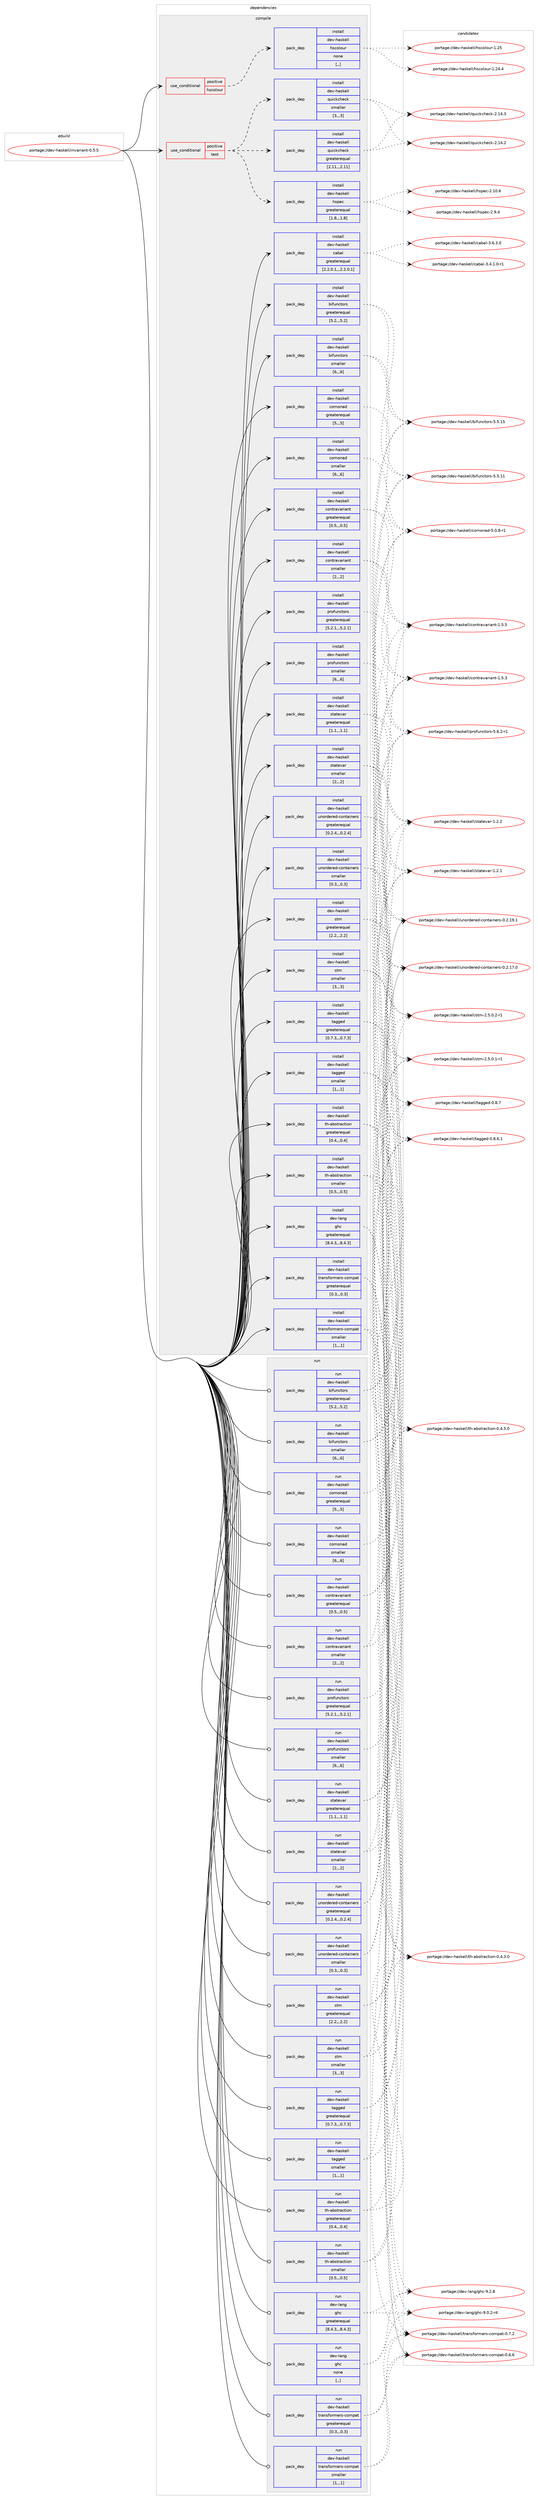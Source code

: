 digraph prolog {

# *************
# Graph options
# *************

newrank=true;
concentrate=true;
compound=true;
graph [rankdir=LR,fontname=Helvetica,fontsize=10,ranksep=1.5];#, ranksep=2.5, nodesep=0.2];
edge  [arrowhead=vee];
node  [fontname=Helvetica,fontsize=10];

# **********
# The ebuild
# **********

subgraph cluster_leftcol {
color=gray;
rank=same;
label=<<i>ebuild</i>>;
id [label="portage://dev-haskell/invariant-0.5.5", color=red, width=4, href="../dev-haskell/invariant-0.5.5.svg"];
}

# ****************
# The dependencies
# ****************

subgraph cluster_midcol {
color=gray;
label=<<i>dependencies</i>>;
subgraph cluster_compile {
fillcolor="#eeeeee";
style=filled;
label=<<i>compile</i>>;
subgraph cond20498 {
dependency82506 [label=<<TABLE BORDER="0" CELLBORDER="1" CELLSPACING="0" CELLPADDING="4"><TR><TD ROWSPAN="3" CELLPADDING="10">use_conditional</TD></TR><TR><TD>positive</TD></TR><TR><TD>hscolour</TD></TR></TABLE>>, shape=none, color=red];
subgraph pack61023 {
dependency82507 [label=<<TABLE BORDER="0" CELLBORDER="1" CELLSPACING="0" CELLPADDING="4" WIDTH="220"><TR><TD ROWSPAN="6" CELLPADDING="30">pack_dep</TD></TR><TR><TD WIDTH="110">install</TD></TR><TR><TD>dev-haskell</TD></TR><TR><TD>hscolour</TD></TR><TR><TD>none</TD></TR><TR><TD>[,,]</TD></TR></TABLE>>, shape=none, color=blue];
}
dependency82506:e -> dependency82507:w [weight=20,style="dashed",arrowhead="vee"];
}
id:e -> dependency82506:w [weight=20,style="solid",arrowhead="vee"];
subgraph cond20499 {
dependency82508 [label=<<TABLE BORDER="0" CELLBORDER="1" CELLSPACING="0" CELLPADDING="4"><TR><TD ROWSPAN="3" CELLPADDING="10">use_conditional</TD></TR><TR><TD>positive</TD></TR><TR><TD>test</TD></TR></TABLE>>, shape=none, color=red];
subgraph pack61024 {
dependency82509 [label=<<TABLE BORDER="0" CELLBORDER="1" CELLSPACING="0" CELLPADDING="4" WIDTH="220"><TR><TD ROWSPAN="6" CELLPADDING="30">pack_dep</TD></TR><TR><TD WIDTH="110">install</TD></TR><TR><TD>dev-haskell</TD></TR><TR><TD>hspec</TD></TR><TR><TD>greaterequal</TD></TR><TR><TD>[1.8,,,1.8]</TD></TR></TABLE>>, shape=none, color=blue];
}
dependency82508:e -> dependency82509:w [weight=20,style="dashed",arrowhead="vee"];
subgraph pack61025 {
dependency82510 [label=<<TABLE BORDER="0" CELLBORDER="1" CELLSPACING="0" CELLPADDING="4" WIDTH="220"><TR><TD ROWSPAN="6" CELLPADDING="30">pack_dep</TD></TR><TR><TD WIDTH="110">install</TD></TR><TR><TD>dev-haskell</TD></TR><TR><TD>quickcheck</TD></TR><TR><TD>greaterequal</TD></TR><TR><TD>[2.11,,,2.11]</TD></TR></TABLE>>, shape=none, color=blue];
}
dependency82508:e -> dependency82510:w [weight=20,style="dashed",arrowhead="vee"];
subgraph pack61026 {
dependency82511 [label=<<TABLE BORDER="0" CELLBORDER="1" CELLSPACING="0" CELLPADDING="4" WIDTH="220"><TR><TD ROWSPAN="6" CELLPADDING="30">pack_dep</TD></TR><TR><TD WIDTH="110">install</TD></TR><TR><TD>dev-haskell</TD></TR><TR><TD>quickcheck</TD></TR><TR><TD>smaller</TD></TR><TR><TD>[3,,,3]</TD></TR></TABLE>>, shape=none, color=blue];
}
dependency82508:e -> dependency82511:w [weight=20,style="dashed",arrowhead="vee"];
}
id:e -> dependency82508:w [weight=20,style="solid",arrowhead="vee"];
subgraph pack61027 {
dependency82512 [label=<<TABLE BORDER="0" CELLBORDER="1" CELLSPACING="0" CELLPADDING="4" WIDTH="220"><TR><TD ROWSPAN="6" CELLPADDING="30">pack_dep</TD></TR><TR><TD WIDTH="110">install</TD></TR><TR><TD>dev-haskell</TD></TR><TR><TD>bifunctors</TD></TR><TR><TD>greaterequal</TD></TR><TR><TD>[5.2,,,5.2]</TD></TR></TABLE>>, shape=none, color=blue];
}
id:e -> dependency82512:w [weight=20,style="solid",arrowhead="vee"];
subgraph pack61028 {
dependency82513 [label=<<TABLE BORDER="0" CELLBORDER="1" CELLSPACING="0" CELLPADDING="4" WIDTH="220"><TR><TD ROWSPAN="6" CELLPADDING="30">pack_dep</TD></TR><TR><TD WIDTH="110">install</TD></TR><TR><TD>dev-haskell</TD></TR><TR><TD>bifunctors</TD></TR><TR><TD>smaller</TD></TR><TR><TD>[6,,,6]</TD></TR></TABLE>>, shape=none, color=blue];
}
id:e -> dependency82513:w [weight=20,style="solid",arrowhead="vee"];
subgraph pack61029 {
dependency82514 [label=<<TABLE BORDER="0" CELLBORDER="1" CELLSPACING="0" CELLPADDING="4" WIDTH="220"><TR><TD ROWSPAN="6" CELLPADDING="30">pack_dep</TD></TR><TR><TD WIDTH="110">install</TD></TR><TR><TD>dev-haskell</TD></TR><TR><TD>cabal</TD></TR><TR><TD>greaterequal</TD></TR><TR><TD>[2.2.0.1,,,2.2.0.1]</TD></TR></TABLE>>, shape=none, color=blue];
}
id:e -> dependency82514:w [weight=20,style="solid",arrowhead="vee"];
subgraph pack61030 {
dependency82515 [label=<<TABLE BORDER="0" CELLBORDER="1" CELLSPACING="0" CELLPADDING="4" WIDTH="220"><TR><TD ROWSPAN="6" CELLPADDING="30">pack_dep</TD></TR><TR><TD WIDTH="110">install</TD></TR><TR><TD>dev-haskell</TD></TR><TR><TD>comonad</TD></TR><TR><TD>greaterequal</TD></TR><TR><TD>[5,,,5]</TD></TR></TABLE>>, shape=none, color=blue];
}
id:e -> dependency82515:w [weight=20,style="solid",arrowhead="vee"];
subgraph pack61031 {
dependency82516 [label=<<TABLE BORDER="0" CELLBORDER="1" CELLSPACING="0" CELLPADDING="4" WIDTH="220"><TR><TD ROWSPAN="6" CELLPADDING="30">pack_dep</TD></TR><TR><TD WIDTH="110">install</TD></TR><TR><TD>dev-haskell</TD></TR><TR><TD>comonad</TD></TR><TR><TD>smaller</TD></TR><TR><TD>[6,,,6]</TD></TR></TABLE>>, shape=none, color=blue];
}
id:e -> dependency82516:w [weight=20,style="solid",arrowhead="vee"];
subgraph pack61032 {
dependency82517 [label=<<TABLE BORDER="0" CELLBORDER="1" CELLSPACING="0" CELLPADDING="4" WIDTH="220"><TR><TD ROWSPAN="6" CELLPADDING="30">pack_dep</TD></TR><TR><TD WIDTH="110">install</TD></TR><TR><TD>dev-haskell</TD></TR><TR><TD>contravariant</TD></TR><TR><TD>greaterequal</TD></TR><TR><TD>[0.5,,,0.5]</TD></TR></TABLE>>, shape=none, color=blue];
}
id:e -> dependency82517:w [weight=20,style="solid",arrowhead="vee"];
subgraph pack61033 {
dependency82518 [label=<<TABLE BORDER="0" CELLBORDER="1" CELLSPACING="0" CELLPADDING="4" WIDTH="220"><TR><TD ROWSPAN="6" CELLPADDING="30">pack_dep</TD></TR><TR><TD WIDTH="110">install</TD></TR><TR><TD>dev-haskell</TD></TR><TR><TD>contravariant</TD></TR><TR><TD>smaller</TD></TR><TR><TD>[2,,,2]</TD></TR></TABLE>>, shape=none, color=blue];
}
id:e -> dependency82518:w [weight=20,style="solid",arrowhead="vee"];
subgraph pack61034 {
dependency82519 [label=<<TABLE BORDER="0" CELLBORDER="1" CELLSPACING="0" CELLPADDING="4" WIDTH="220"><TR><TD ROWSPAN="6" CELLPADDING="30">pack_dep</TD></TR><TR><TD WIDTH="110">install</TD></TR><TR><TD>dev-haskell</TD></TR><TR><TD>profunctors</TD></TR><TR><TD>greaterequal</TD></TR><TR><TD>[5.2.1,,,5.2.1]</TD></TR></TABLE>>, shape=none, color=blue];
}
id:e -> dependency82519:w [weight=20,style="solid",arrowhead="vee"];
subgraph pack61035 {
dependency82520 [label=<<TABLE BORDER="0" CELLBORDER="1" CELLSPACING="0" CELLPADDING="4" WIDTH="220"><TR><TD ROWSPAN="6" CELLPADDING="30">pack_dep</TD></TR><TR><TD WIDTH="110">install</TD></TR><TR><TD>dev-haskell</TD></TR><TR><TD>profunctors</TD></TR><TR><TD>smaller</TD></TR><TR><TD>[6,,,6]</TD></TR></TABLE>>, shape=none, color=blue];
}
id:e -> dependency82520:w [weight=20,style="solid",arrowhead="vee"];
subgraph pack61036 {
dependency82521 [label=<<TABLE BORDER="0" CELLBORDER="1" CELLSPACING="0" CELLPADDING="4" WIDTH="220"><TR><TD ROWSPAN="6" CELLPADDING="30">pack_dep</TD></TR><TR><TD WIDTH="110">install</TD></TR><TR><TD>dev-haskell</TD></TR><TR><TD>statevar</TD></TR><TR><TD>greaterequal</TD></TR><TR><TD>[1.1,,,1.1]</TD></TR></TABLE>>, shape=none, color=blue];
}
id:e -> dependency82521:w [weight=20,style="solid",arrowhead="vee"];
subgraph pack61037 {
dependency82522 [label=<<TABLE BORDER="0" CELLBORDER="1" CELLSPACING="0" CELLPADDING="4" WIDTH="220"><TR><TD ROWSPAN="6" CELLPADDING="30">pack_dep</TD></TR><TR><TD WIDTH="110">install</TD></TR><TR><TD>dev-haskell</TD></TR><TR><TD>statevar</TD></TR><TR><TD>smaller</TD></TR><TR><TD>[2,,,2]</TD></TR></TABLE>>, shape=none, color=blue];
}
id:e -> dependency82522:w [weight=20,style="solid",arrowhead="vee"];
subgraph pack61038 {
dependency82523 [label=<<TABLE BORDER="0" CELLBORDER="1" CELLSPACING="0" CELLPADDING="4" WIDTH="220"><TR><TD ROWSPAN="6" CELLPADDING="30">pack_dep</TD></TR><TR><TD WIDTH="110">install</TD></TR><TR><TD>dev-haskell</TD></TR><TR><TD>stm</TD></TR><TR><TD>greaterequal</TD></TR><TR><TD>[2.2,,,2.2]</TD></TR></TABLE>>, shape=none, color=blue];
}
id:e -> dependency82523:w [weight=20,style="solid",arrowhead="vee"];
subgraph pack61039 {
dependency82524 [label=<<TABLE BORDER="0" CELLBORDER="1" CELLSPACING="0" CELLPADDING="4" WIDTH="220"><TR><TD ROWSPAN="6" CELLPADDING="30">pack_dep</TD></TR><TR><TD WIDTH="110">install</TD></TR><TR><TD>dev-haskell</TD></TR><TR><TD>stm</TD></TR><TR><TD>smaller</TD></TR><TR><TD>[3,,,3]</TD></TR></TABLE>>, shape=none, color=blue];
}
id:e -> dependency82524:w [weight=20,style="solid",arrowhead="vee"];
subgraph pack61040 {
dependency82525 [label=<<TABLE BORDER="0" CELLBORDER="1" CELLSPACING="0" CELLPADDING="4" WIDTH="220"><TR><TD ROWSPAN="6" CELLPADDING="30">pack_dep</TD></TR><TR><TD WIDTH="110">install</TD></TR><TR><TD>dev-haskell</TD></TR><TR><TD>tagged</TD></TR><TR><TD>greaterequal</TD></TR><TR><TD>[0.7.3,,,0.7.3]</TD></TR></TABLE>>, shape=none, color=blue];
}
id:e -> dependency82525:w [weight=20,style="solid",arrowhead="vee"];
subgraph pack61041 {
dependency82526 [label=<<TABLE BORDER="0" CELLBORDER="1" CELLSPACING="0" CELLPADDING="4" WIDTH="220"><TR><TD ROWSPAN="6" CELLPADDING="30">pack_dep</TD></TR><TR><TD WIDTH="110">install</TD></TR><TR><TD>dev-haskell</TD></TR><TR><TD>tagged</TD></TR><TR><TD>smaller</TD></TR><TR><TD>[1,,,1]</TD></TR></TABLE>>, shape=none, color=blue];
}
id:e -> dependency82526:w [weight=20,style="solid",arrowhead="vee"];
subgraph pack61042 {
dependency82527 [label=<<TABLE BORDER="0" CELLBORDER="1" CELLSPACING="0" CELLPADDING="4" WIDTH="220"><TR><TD ROWSPAN="6" CELLPADDING="30">pack_dep</TD></TR><TR><TD WIDTH="110">install</TD></TR><TR><TD>dev-haskell</TD></TR><TR><TD>th-abstraction</TD></TR><TR><TD>greaterequal</TD></TR><TR><TD>[0.4,,,0.4]</TD></TR></TABLE>>, shape=none, color=blue];
}
id:e -> dependency82527:w [weight=20,style="solid",arrowhead="vee"];
subgraph pack61043 {
dependency82528 [label=<<TABLE BORDER="0" CELLBORDER="1" CELLSPACING="0" CELLPADDING="4" WIDTH="220"><TR><TD ROWSPAN="6" CELLPADDING="30">pack_dep</TD></TR><TR><TD WIDTH="110">install</TD></TR><TR><TD>dev-haskell</TD></TR><TR><TD>th-abstraction</TD></TR><TR><TD>smaller</TD></TR><TR><TD>[0.5,,,0.5]</TD></TR></TABLE>>, shape=none, color=blue];
}
id:e -> dependency82528:w [weight=20,style="solid",arrowhead="vee"];
subgraph pack61044 {
dependency82529 [label=<<TABLE BORDER="0" CELLBORDER="1" CELLSPACING="0" CELLPADDING="4" WIDTH="220"><TR><TD ROWSPAN="6" CELLPADDING="30">pack_dep</TD></TR><TR><TD WIDTH="110">install</TD></TR><TR><TD>dev-haskell</TD></TR><TR><TD>transformers-compat</TD></TR><TR><TD>greaterequal</TD></TR><TR><TD>[0.3,,,0.3]</TD></TR></TABLE>>, shape=none, color=blue];
}
id:e -> dependency82529:w [weight=20,style="solid",arrowhead="vee"];
subgraph pack61045 {
dependency82530 [label=<<TABLE BORDER="0" CELLBORDER="1" CELLSPACING="0" CELLPADDING="4" WIDTH="220"><TR><TD ROWSPAN="6" CELLPADDING="30">pack_dep</TD></TR><TR><TD WIDTH="110">install</TD></TR><TR><TD>dev-haskell</TD></TR><TR><TD>transformers-compat</TD></TR><TR><TD>smaller</TD></TR><TR><TD>[1,,,1]</TD></TR></TABLE>>, shape=none, color=blue];
}
id:e -> dependency82530:w [weight=20,style="solid",arrowhead="vee"];
subgraph pack61046 {
dependency82531 [label=<<TABLE BORDER="0" CELLBORDER="1" CELLSPACING="0" CELLPADDING="4" WIDTH="220"><TR><TD ROWSPAN="6" CELLPADDING="30">pack_dep</TD></TR><TR><TD WIDTH="110">install</TD></TR><TR><TD>dev-haskell</TD></TR><TR><TD>unordered-containers</TD></TR><TR><TD>greaterequal</TD></TR><TR><TD>[0.2.4,,,0.2.4]</TD></TR></TABLE>>, shape=none, color=blue];
}
id:e -> dependency82531:w [weight=20,style="solid",arrowhead="vee"];
subgraph pack61047 {
dependency82532 [label=<<TABLE BORDER="0" CELLBORDER="1" CELLSPACING="0" CELLPADDING="4" WIDTH="220"><TR><TD ROWSPAN="6" CELLPADDING="30">pack_dep</TD></TR><TR><TD WIDTH="110">install</TD></TR><TR><TD>dev-haskell</TD></TR><TR><TD>unordered-containers</TD></TR><TR><TD>smaller</TD></TR><TR><TD>[0.3,,,0.3]</TD></TR></TABLE>>, shape=none, color=blue];
}
id:e -> dependency82532:w [weight=20,style="solid",arrowhead="vee"];
subgraph pack61048 {
dependency82533 [label=<<TABLE BORDER="0" CELLBORDER="1" CELLSPACING="0" CELLPADDING="4" WIDTH="220"><TR><TD ROWSPAN="6" CELLPADDING="30">pack_dep</TD></TR><TR><TD WIDTH="110">install</TD></TR><TR><TD>dev-lang</TD></TR><TR><TD>ghc</TD></TR><TR><TD>greaterequal</TD></TR><TR><TD>[8.4.3,,,8.4.3]</TD></TR></TABLE>>, shape=none, color=blue];
}
id:e -> dependency82533:w [weight=20,style="solid",arrowhead="vee"];
}
subgraph cluster_compileandrun {
fillcolor="#eeeeee";
style=filled;
label=<<i>compile and run</i>>;
}
subgraph cluster_run {
fillcolor="#eeeeee";
style=filled;
label=<<i>run</i>>;
subgraph pack61049 {
dependency82534 [label=<<TABLE BORDER="0" CELLBORDER="1" CELLSPACING="0" CELLPADDING="4" WIDTH="220"><TR><TD ROWSPAN="6" CELLPADDING="30">pack_dep</TD></TR><TR><TD WIDTH="110">run</TD></TR><TR><TD>dev-haskell</TD></TR><TR><TD>bifunctors</TD></TR><TR><TD>greaterequal</TD></TR><TR><TD>[5.2,,,5.2]</TD></TR></TABLE>>, shape=none, color=blue];
}
id:e -> dependency82534:w [weight=20,style="solid",arrowhead="odot"];
subgraph pack61050 {
dependency82535 [label=<<TABLE BORDER="0" CELLBORDER="1" CELLSPACING="0" CELLPADDING="4" WIDTH="220"><TR><TD ROWSPAN="6" CELLPADDING="30">pack_dep</TD></TR><TR><TD WIDTH="110">run</TD></TR><TR><TD>dev-haskell</TD></TR><TR><TD>bifunctors</TD></TR><TR><TD>smaller</TD></TR><TR><TD>[6,,,6]</TD></TR></TABLE>>, shape=none, color=blue];
}
id:e -> dependency82535:w [weight=20,style="solid",arrowhead="odot"];
subgraph pack61051 {
dependency82536 [label=<<TABLE BORDER="0" CELLBORDER="1" CELLSPACING="0" CELLPADDING="4" WIDTH="220"><TR><TD ROWSPAN="6" CELLPADDING="30">pack_dep</TD></TR><TR><TD WIDTH="110">run</TD></TR><TR><TD>dev-haskell</TD></TR><TR><TD>comonad</TD></TR><TR><TD>greaterequal</TD></TR><TR><TD>[5,,,5]</TD></TR></TABLE>>, shape=none, color=blue];
}
id:e -> dependency82536:w [weight=20,style="solid",arrowhead="odot"];
subgraph pack61052 {
dependency82537 [label=<<TABLE BORDER="0" CELLBORDER="1" CELLSPACING="0" CELLPADDING="4" WIDTH="220"><TR><TD ROWSPAN="6" CELLPADDING="30">pack_dep</TD></TR><TR><TD WIDTH="110">run</TD></TR><TR><TD>dev-haskell</TD></TR><TR><TD>comonad</TD></TR><TR><TD>smaller</TD></TR><TR><TD>[6,,,6]</TD></TR></TABLE>>, shape=none, color=blue];
}
id:e -> dependency82537:w [weight=20,style="solid",arrowhead="odot"];
subgraph pack61053 {
dependency82538 [label=<<TABLE BORDER="0" CELLBORDER="1" CELLSPACING="0" CELLPADDING="4" WIDTH="220"><TR><TD ROWSPAN="6" CELLPADDING="30">pack_dep</TD></TR><TR><TD WIDTH="110">run</TD></TR><TR><TD>dev-haskell</TD></TR><TR><TD>contravariant</TD></TR><TR><TD>greaterequal</TD></TR><TR><TD>[0.5,,,0.5]</TD></TR></TABLE>>, shape=none, color=blue];
}
id:e -> dependency82538:w [weight=20,style="solid",arrowhead="odot"];
subgraph pack61054 {
dependency82539 [label=<<TABLE BORDER="0" CELLBORDER="1" CELLSPACING="0" CELLPADDING="4" WIDTH="220"><TR><TD ROWSPAN="6" CELLPADDING="30">pack_dep</TD></TR><TR><TD WIDTH="110">run</TD></TR><TR><TD>dev-haskell</TD></TR><TR><TD>contravariant</TD></TR><TR><TD>smaller</TD></TR><TR><TD>[2,,,2]</TD></TR></TABLE>>, shape=none, color=blue];
}
id:e -> dependency82539:w [weight=20,style="solid",arrowhead="odot"];
subgraph pack61055 {
dependency82540 [label=<<TABLE BORDER="0" CELLBORDER="1" CELLSPACING="0" CELLPADDING="4" WIDTH="220"><TR><TD ROWSPAN="6" CELLPADDING="30">pack_dep</TD></TR><TR><TD WIDTH="110">run</TD></TR><TR><TD>dev-haskell</TD></TR><TR><TD>profunctors</TD></TR><TR><TD>greaterequal</TD></TR><TR><TD>[5.2.1,,,5.2.1]</TD></TR></TABLE>>, shape=none, color=blue];
}
id:e -> dependency82540:w [weight=20,style="solid",arrowhead="odot"];
subgraph pack61056 {
dependency82541 [label=<<TABLE BORDER="0" CELLBORDER="1" CELLSPACING="0" CELLPADDING="4" WIDTH="220"><TR><TD ROWSPAN="6" CELLPADDING="30">pack_dep</TD></TR><TR><TD WIDTH="110">run</TD></TR><TR><TD>dev-haskell</TD></TR><TR><TD>profunctors</TD></TR><TR><TD>smaller</TD></TR><TR><TD>[6,,,6]</TD></TR></TABLE>>, shape=none, color=blue];
}
id:e -> dependency82541:w [weight=20,style="solid",arrowhead="odot"];
subgraph pack61057 {
dependency82542 [label=<<TABLE BORDER="0" CELLBORDER="1" CELLSPACING="0" CELLPADDING="4" WIDTH="220"><TR><TD ROWSPAN="6" CELLPADDING="30">pack_dep</TD></TR><TR><TD WIDTH="110">run</TD></TR><TR><TD>dev-haskell</TD></TR><TR><TD>statevar</TD></TR><TR><TD>greaterequal</TD></TR><TR><TD>[1.1,,,1.1]</TD></TR></TABLE>>, shape=none, color=blue];
}
id:e -> dependency82542:w [weight=20,style="solid",arrowhead="odot"];
subgraph pack61058 {
dependency82543 [label=<<TABLE BORDER="0" CELLBORDER="1" CELLSPACING="0" CELLPADDING="4" WIDTH="220"><TR><TD ROWSPAN="6" CELLPADDING="30">pack_dep</TD></TR><TR><TD WIDTH="110">run</TD></TR><TR><TD>dev-haskell</TD></TR><TR><TD>statevar</TD></TR><TR><TD>smaller</TD></TR><TR><TD>[2,,,2]</TD></TR></TABLE>>, shape=none, color=blue];
}
id:e -> dependency82543:w [weight=20,style="solid",arrowhead="odot"];
subgraph pack61059 {
dependency82544 [label=<<TABLE BORDER="0" CELLBORDER="1" CELLSPACING="0" CELLPADDING="4" WIDTH="220"><TR><TD ROWSPAN="6" CELLPADDING="30">pack_dep</TD></TR><TR><TD WIDTH="110">run</TD></TR><TR><TD>dev-haskell</TD></TR><TR><TD>stm</TD></TR><TR><TD>greaterequal</TD></TR><TR><TD>[2.2,,,2.2]</TD></TR></TABLE>>, shape=none, color=blue];
}
id:e -> dependency82544:w [weight=20,style="solid",arrowhead="odot"];
subgraph pack61060 {
dependency82545 [label=<<TABLE BORDER="0" CELLBORDER="1" CELLSPACING="0" CELLPADDING="4" WIDTH="220"><TR><TD ROWSPAN="6" CELLPADDING="30">pack_dep</TD></TR><TR><TD WIDTH="110">run</TD></TR><TR><TD>dev-haskell</TD></TR><TR><TD>stm</TD></TR><TR><TD>smaller</TD></TR><TR><TD>[3,,,3]</TD></TR></TABLE>>, shape=none, color=blue];
}
id:e -> dependency82545:w [weight=20,style="solid",arrowhead="odot"];
subgraph pack61061 {
dependency82546 [label=<<TABLE BORDER="0" CELLBORDER="1" CELLSPACING="0" CELLPADDING="4" WIDTH="220"><TR><TD ROWSPAN="6" CELLPADDING="30">pack_dep</TD></TR><TR><TD WIDTH="110">run</TD></TR><TR><TD>dev-haskell</TD></TR><TR><TD>tagged</TD></TR><TR><TD>greaterequal</TD></TR><TR><TD>[0.7.3,,,0.7.3]</TD></TR></TABLE>>, shape=none, color=blue];
}
id:e -> dependency82546:w [weight=20,style="solid",arrowhead="odot"];
subgraph pack61062 {
dependency82547 [label=<<TABLE BORDER="0" CELLBORDER="1" CELLSPACING="0" CELLPADDING="4" WIDTH="220"><TR><TD ROWSPAN="6" CELLPADDING="30">pack_dep</TD></TR><TR><TD WIDTH="110">run</TD></TR><TR><TD>dev-haskell</TD></TR><TR><TD>tagged</TD></TR><TR><TD>smaller</TD></TR><TR><TD>[1,,,1]</TD></TR></TABLE>>, shape=none, color=blue];
}
id:e -> dependency82547:w [weight=20,style="solid",arrowhead="odot"];
subgraph pack61063 {
dependency82548 [label=<<TABLE BORDER="0" CELLBORDER="1" CELLSPACING="0" CELLPADDING="4" WIDTH="220"><TR><TD ROWSPAN="6" CELLPADDING="30">pack_dep</TD></TR><TR><TD WIDTH="110">run</TD></TR><TR><TD>dev-haskell</TD></TR><TR><TD>th-abstraction</TD></TR><TR><TD>greaterequal</TD></TR><TR><TD>[0.4,,,0.4]</TD></TR></TABLE>>, shape=none, color=blue];
}
id:e -> dependency82548:w [weight=20,style="solid",arrowhead="odot"];
subgraph pack61064 {
dependency82549 [label=<<TABLE BORDER="0" CELLBORDER="1" CELLSPACING="0" CELLPADDING="4" WIDTH="220"><TR><TD ROWSPAN="6" CELLPADDING="30">pack_dep</TD></TR><TR><TD WIDTH="110">run</TD></TR><TR><TD>dev-haskell</TD></TR><TR><TD>th-abstraction</TD></TR><TR><TD>smaller</TD></TR><TR><TD>[0.5,,,0.5]</TD></TR></TABLE>>, shape=none, color=blue];
}
id:e -> dependency82549:w [weight=20,style="solid",arrowhead="odot"];
subgraph pack61065 {
dependency82550 [label=<<TABLE BORDER="0" CELLBORDER="1" CELLSPACING="0" CELLPADDING="4" WIDTH="220"><TR><TD ROWSPAN="6" CELLPADDING="30">pack_dep</TD></TR><TR><TD WIDTH="110">run</TD></TR><TR><TD>dev-haskell</TD></TR><TR><TD>transformers-compat</TD></TR><TR><TD>greaterequal</TD></TR><TR><TD>[0.3,,,0.3]</TD></TR></TABLE>>, shape=none, color=blue];
}
id:e -> dependency82550:w [weight=20,style="solid",arrowhead="odot"];
subgraph pack61066 {
dependency82551 [label=<<TABLE BORDER="0" CELLBORDER="1" CELLSPACING="0" CELLPADDING="4" WIDTH="220"><TR><TD ROWSPAN="6" CELLPADDING="30">pack_dep</TD></TR><TR><TD WIDTH="110">run</TD></TR><TR><TD>dev-haskell</TD></TR><TR><TD>transformers-compat</TD></TR><TR><TD>smaller</TD></TR><TR><TD>[1,,,1]</TD></TR></TABLE>>, shape=none, color=blue];
}
id:e -> dependency82551:w [weight=20,style="solid",arrowhead="odot"];
subgraph pack61067 {
dependency82552 [label=<<TABLE BORDER="0" CELLBORDER="1" CELLSPACING="0" CELLPADDING="4" WIDTH="220"><TR><TD ROWSPAN="6" CELLPADDING="30">pack_dep</TD></TR><TR><TD WIDTH="110">run</TD></TR><TR><TD>dev-haskell</TD></TR><TR><TD>unordered-containers</TD></TR><TR><TD>greaterequal</TD></TR><TR><TD>[0.2.4,,,0.2.4]</TD></TR></TABLE>>, shape=none, color=blue];
}
id:e -> dependency82552:w [weight=20,style="solid",arrowhead="odot"];
subgraph pack61068 {
dependency82553 [label=<<TABLE BORDER="0" CELLBORDER="1" CELLSPACING="0" CELLPADDING="4" WIDTH="220"><TR><TD ROWSPAN="6" CELLPADDING="30">pack_dep</TD></TR><TR><TD WIDTH="110">run</TD></TR><TR><TD>dev-haskell</TD></TR><TR><TD>unordered-containers</TD></TR><TR><TD>smaller</TD></TR><TR><TD>[0.3,,,0.3]</TD></TR></TABLE>>, shape=none, color=blue];
}
id:e -> dependency82553:w [weight=20,style="solid",arrowhead="odot"];
subgraph pack61069 {
dependency82554 [label=<<TABLE BORDER="0" CELLBORDER="1" CELLSPACING="0" CELLPADDING="4" WIDTH="220"><TR><TD ROWSPAN="6" CELLPADDING="30">pack_dep</TD></TR><TR><TD WIDTH="110">run</TD></TR><TR><TD>dev-lang</TD></TR><TR><TD>ghc</TD></TR><TR><TD>greaterequal</TD></TR><TR><TD>[8.4.3,,,8.4.3]</TD></TR></TABLE>>, shape=none, color=blue];
}
id:e -> dependency82554:w [weight=20,style="solid",arrowhead="odot"];
subgraph pack61070 {
dependency82555 [label=<<TABLE BORDER="0" CELLBORDER="1" CELLSPACING="0" CELLPADDING="4" WIDTH="220"><TR><TD ROWSPAN="6" CELLPADDING="30">pack_dep</TD></TR><TR><TD WIDTH="110">run</TD></TR><TR><TD>dev-lang</TD></TR><TR><TD>ghc</TD></TR><TR><TD>none</TD></TR><TR><TD>[,,]</TD></TR></TABLE>>, shape=none, color=blue];
}
id:e -> dependency82555:w [weight=20,style="solid",arrowhead="odot"];
}
}

# **************
# The candidates
# **************

subgraph cluster_choices {
rank=same;
color=gray;
label=<<i>candidates</i>>;

subgraph choice61023 {
color=black;
nodesep=1;
choice100101118451049711510710110810847104115991111081111171144549465053 [label="portage://dev-haskell/hscolour-1.25", color=red, width=4,href="../dev-haskell/hscolour-1.25.svg"];
choice1001011184510497115107101108108471041159911110811111711445494650524652 [label="portage://dev-haskell/hscolour-1.24.4", color=red, width=4,href="../dev-haskell/hscolour-1.24.4.svg"];
dependency82507:e -> choice100101118451049711510710110810847104115991111081111171144549465053:w [style=dotted,weight="100"];
dependency82507:e -> choice1001011184510497115107101108108471041159911110811111711445494650524652:w [style=dotted,weight="100"];
}
subgraph choice61024 {
color=black;
nodesep=1;
choice1001011184510497115107101108108471041151121019945504649484654 [label="portage://dev-haskell/hspec-2.10.6", color=red, width=4,href="../dev-haskell/hspec-2.10.6.svg"];
choice10010111845104971151071011081084710411511210199455046574652 [label="portage://dev-haskell/hspec-2.9.4", color=red, width=4,href="../dev-haskell/hspec-2.9.4.svg"];
dependency82509:e -> choice1001011184510497115107101108108471041151121019945504649484654:w [style=dotted,weight="100"];
dependency82509:e -> choice10010111845104971151071011081084710411511210199455046574652:w [style=dotted,weight="100"];
}
subgraph choice61025 {
color=black;
nodesep=1;
choice10010111845104971151071011081084711311710599107991041019910745504649524651 [label="portage://dev-haskell/quickcheck-2.14.3", color=red, width=4,href="../dev-haskell/quickcheck-2.14.3.svg"];
choice10010111845104971151071011081084711311710599107991041019910745504649524650 [label="portage://dev-haskell/quickcheck-2.14.2", color=red, width=4,href="../dev-haskell/quickcheck-2.14.2.svg"];
dependency82510:e -> choice10010111845104971151071011081084711311710599107991041019910745504649524651:w [style=dotted,weight="100"];
dependency82510:e -> choice10010111845104971151071011081084711311710599107991041019910745504649524650:w [style=dotted,weight="100"];
}
subgraph choice61026 {
color=black;
nodesep=1;
choice10010111845104971151071011081084711311710599107991041019910745504649524651 [label="portage://dev-haskell/quickcheck-2.14.3", color=red, width=4,href="../dev-haskell/quickcheck-2.14.3.svg"];
choice10010111845104971151071011081084711311710599107991041019910745504649524650 [label="portage://dev-haskell/quickcheck-2.14.2", color=red, width=4,href="../dev-haskell/quickcheck-2.14.2.svg"];
dependency82511:e -> choice10010111845104971151071011081084711311710599107991041019910745504649524651:w [style=dotted,weight="100"];
dependency82511:e -> choice10010111845104971151071011081084711311710599107991041019910745504649524650:w [style=dotted,weight="100"];
}
subgraph choice61027 {
color=black;
nodesep=1;
choice100101118451049711510710110810847981051021171109911611111411545534653464953 [label="portage://dev-haskell/bifunctors-5.5.15", color=red, width=4,href="../dev-haskell/bifunctors-5.5.15.svg"];
choice100101118451049711510710110810847981051021171109911611111411545534653464949 [label="portage://dev-haskell/bifunctors-5.5.11", color=red, width=4,href="../dev-haskell/bifunctors-5.5.11.svg"];
dependency82512:e -> choice100101118451049711510710110810847981051021171109911611111411545534653464953:w [style=dotted,weight="100"];
dependency82512:e -> choice100101118451049711510710110810847981051021171109911611111411545534653464949:w [style=dotted,weight="100"];
}
subgraph choice61028 {
color=black;
nodesep=1;
choice100101118451049711510710110810847981051021171109911611111411545534653464953 [label="portage://dev-haskell/bifunctors-5.5.15", color=red, width=4,href="../dev-haskell/bifunctors-5.5.15.svg"];
choice100101118451049711510710110810847981051021171109911611111411545534653464949 [label="portage://dev-haskell/bifunctors-5.5.11", color=red, width=4,href="../dev-haskell/bifunctors-5.5.11.svg"];
dependency82513:e -> choice100101118451049711510710110810847981051021171109911611111411545534653464953:w [style=dotted,weight="100"];
dependency82513:e -> choice100101118451049711510710110810847981051021171109911611111411545534653464949:w [style=dotted,weight="100"];
}
subgraph choice61029 {
color=black;
nodesep=1;
choice100101118451049711510710110810847999798971084551465446514648 [label="portage://dev-haskell/cabal-3.6.3.0", color=red, width=4,href="../dev-haskell/cabal-3.6.3.0.svg"];
choice1001011184510497115107101108108479997989710845514652464946484511449 [label="portage://dev-haskell/cabal-3.4.1.0-r1", color=red, width=4,href="../dev-haskell/cabal-3.4.1.0-r1.svg"];
dependency82514:e -> choice100101118451049711510710110810847999798971084551465446514648:w [style=dotted,weight="100"];
dependency82514:e -> choice1001011184510497115107101108108479997989710845514652464946484511449:w [style=dotted,weight="100"];
}
subgraph choice61030 {
color=black;
nodesep=1;
choice10010111845104971151071011081084799111109111110971004553464846564511449 [label="portage://dev-haskell/comonad-5.0.8-r1", color=red, width=4,href="../dev-haskell/comonad-5.0.8-r1.svg"];
dependency82515:e -> choice10010111845104971151071011081084799111109111110971004553464846564511449:w [style=dotted,weight="100"];
}
subgraph choice61031 {
color=black;
nodesep=1;
choice10010111845104971151071011081084799111109111110971004553464846564511449 [label="portage://dev-haskell/comonad-5.0.8-r1", color=red, width=4,href="../dev-haskell/comonad-5.0.8-r1.svg"];
dependency82516:e -> choice10010111845104971151071011081084799111109111110971004553464846564511449:w [style=dotted,weight="100"];
}
subgraph choice61032 {
color=black;
nodesep=1;
choice10010111845104971151071011081084799111110116114971189711410597110116454946534653 [label="portage://dev-haskell/contravariant-1.5.5", color=red, width=4,href="../dev-haskell/contravariant-1.5.5.svg"];
choice10010111845104971151071011081084799111110116114971189711410597110116454946534651 [label="portage://dev-haskell/contravariant-1.5.3", color=red, width=4,href="../dev-haskell/contravariant-1.5.3.svg"];
dependency82517:e -> choice10010111845104971151071011081084799111110116114971189711410597110116454946534653:w [style=dotted,weight="100"];
dependency82517:e -> choice10010111845104971151071011081084799111110116114971189711410597110116454946534651:w [style=dotted,weight="100"];
}
subgraph choice61033 {
color=black;
nodesep=1;
choice10010111845104971151071011081084799111110116114971189711410597110116454946534653 [label="portage://dev-haskell/contravariant-1.5.5", color=red, width=4,href="../dev-haskell/contravariant-1.5.5.svg"];
choice10010111845104971151071011081084799111110116114971189711410597110116454946534651 [label="portage://dev-haskell/contravariant-1.5.3", color=red, width=4,href="../dev-haskell/contravariant-1.5.3.svg"];
dependency82518:e -> choice10010111845104971151071011081084799111110116114971189711410597110116454946534653:w [style=dotted,weight="100"];
dependency82518:e -> choice10010111845104971151071011081084799111110116114971189711410597110116454946534651:w [style=dotted,weight="100"];
}
subgraph choice61034 {
color=black;
nodesep=1;
choice100101118451049711510710110810847112114111102117110991161111141154553465446504511449 [label="portage://dev-haskell/profunctors-5.6.2-r1", color=red, width=4,href="../dev-haskell/profunctors-5.6.2-r1.svg"];
dependency82519:e -> choice100101118451049711510710110810847112114111102117110991161111141154553465446504511449:w [style=dotted,weight="100"];
}
subgraph choice61035 {
color=black;
nodesep=1;
choice100101118451049711510710110810847112114111102117110991161111141154553465446504511449 [label="portage://dev-haskell/profunctors-5.6.2-r1", color=red, width=4,href="../dev-haskell/profunctors-5.6.2-r1.svg"];
dependency82520:e -> choice100101118451049711510710110810847112114111102117110991161111141154553465446504511449:w [style=dotted,weight="100"];
}
subgraph choice61036 {
color=black;
nodesep=1;
choice1001011184510497115107101108108471151169711610111897114454946504650 [label="portage://dev-haskell/statevar-1.2.2", color=red, width=4,href="../dev-haskell/statevar-1.2.2.svg"];
choice1001011184510497115107101108108471151169711610111897114454946504649 [label="portage://dev-haskell/statevar-1.2.1", color=red, width=4,href="../dev-haskell/statevar-1.2.1.svg"];
dependency82521:e -> choice1001011184510497115107101108108471151169711610111897114454946504650:w [style=dotted,weight="100"];
dependency82521:e -> choice1001011184510497115107101108108471151169711610111897114454946504649:w [style=dotted,weight="100"];
}
subgraph choice61037 {
color=black;
nodesep=1;
choice1001011184510497115107101108108471151169711610111897114454946504650 [label="portage://dev-haskell/statevar-1.2.2", color=red, width=4,href="../dev-haskell/statevar-1.2.2.svg"];
choice1001011184510497115107101108108471151169711610111897114454946504649 [label="portage://dev-haskell/statevar-1.2.1", color=red, width=4,href="../dev-haskell/statevar-1.2.1.svg"];
dependency82522:e -> choice1001011184510497115107101108108471151169711610111897114454946504650:w [style=dotted,weight="100"];
dependency82522:e -> choice1001011184510497115107101108108471151169711610111897114454946504649:w [style=dotted,weight="100"];
}
subgraph choice61038 {
color=black;
nodesep=1;
choice10010111845104971151071011081084711511610945504653464846504511449 [label="portage://dev-haskell/stm-2.5.0.2-r1", color=red, width=4,href="../dev-haskell/stm-2.5.0.2-r1.svg"];
choice10010111845104971151071011081084711511610945504653464846494511449 [label="portage://dev-haskell/stm-2.5.0.1-r1", color=red, width=4,href="../dev-haskell/stm-2.5.0.1-r1.svg"];
dependency82523:e -> choice10010111845104971151071011081084711511610945504653464846504511449:w [style=dotted,weight="100"];
dependency82523:e -> choice10010111845104971151071011081084711511610945504653464846494511449:w [style=dotted,weight="100"];
}
subgraph choice61039 {
color=black;
nodesep=1;
choice10010111845104971151071011081084711511610945504653464846504511449 [label="portage://dev-haskell/stm-2.5.0.2-r1", color=red, width=4,href="../dev-haskell/stm-2.5.0.2-r1.svg"];
choice10010111845104971151071011081084711511610945504653464846494511449 [label="portage://dev-haskell/stm-2.5.0.1-r1", color=red, width=4,href="../dev-haskell/stm-2.5.0.1-r1.svg"];
dependency82524:e -> choice10010111845104971151071011081084711511610945504653464846504511449:w [style=dotted,weight="100"];
dependency82524:e -> choice10010111845104971151071011081084711511610945504653464846494511449:w [style=dotted,weight="100"];
}
subgraph choice61040 {
color=black;
nodesep=1;
choice10010111845104971151071011081084711697103103101100454846564655 [label="portage://dev-haskell/tagged-0.8.7", color=red, width=4,href="../dev-haskell/tagged-0.8.7.svg"];
choice100101118451049711510710110810847116971031031011004548465646544649 [label="portage://dev-haskell/tagged-0.8.6.1", color=red, width=4,href="../dev-haskell/tagged-0.8.6.1.svg"];
dependency82525:e -> choice10010111845104971151071011081084711697103103101100454846564655:w [style=dotted,weight="100"];
dependency82525:e -> choice100101118451049711510710110810847116971031031011004548465646544649:w [style=dotted,weight="100"];
}
subgraph choice61041 {
color=black;
nodesep=1;
choice10010111845104971151071011081084711697103103101100454846564655 [label="portage://dev-haskell/tagged-0.8.7", color=red, width=4,href="../dev-haskell/tagged-0.8.7.svg"];
choice100101118451049711510710110810847116971031031011004548465646544649 [label="portage://dev-haskell/tagged-0.8.6.1", color=red, width=4,href="../dev-haskell/tagged-0.8.6.1.svg"];
dependency82526:e -> choice10010111845104971151071011081084711697103103101100454846564655:w [style=dotted,weight="100"];
dependency82526:e -> choice100101118451049711510710110810847116971031031011004548465646544649:w [style=dotted,weight="100"];
}
subgraph choice61042 {
color=black;
nodesep=1;
choice10010111845104971151071011081084711610445979811511611497991161051111104548465246534648 [label="portage://dev-haskell/th-abstraction-0.4.5.0", color=red, width=4,href="../dev-haskell/th-abstraction-0.4.5.0.svg"];
choice10010111845104971151071011081084711610445979811511611497991161051111104548465246514648 [label="portage://dev-haskell/th-abstraction-0.4.3.0", color=red, width=4,href="../dev-haskell/th-abstraction-0.4.3.0.svg"];
dependency82527:e -> choice10010111845104971151071011081084711610445979811511611497991161051111104548465246534648:w [style=dotted,weight="100"];
dependency82527:e -> choice10010111845104971151071011081084711610445979811511611497991161051111104548465246514648:w [style=dotted,weight="100"];
}
subgraph choice61043 {
color=black;
nodesep=1;
choice10010111845104971151071011081084711610445979811511611497991161051111104548465246534648 [label="portage://dev-haskell/th-abstraction-0.4.5.0", color=red, width=4,href="../dev-haskell/th-abstraction-0.4.5.0.svg"];
choice10010111845104971151071011081084711610445979811511611497991161051111104548465246514648 [label="portage://dev-haskell/th-abstraction-0.4.3.0", color=red, width=4,href="../dev-haskell/th-abstraction-0.4.3.0.svg"];
dependency82528:e -> choice10010111845104971151071011081084711610445979811511611497991161051111104548465246534648:w [style=dotted,weight="100"];
dependency82528:e -> choice10010111845104971151071011081084711610445979811511611497991161051111104548465246514648:w [style=dotted,weight="100"];
}
subgraph choice61044 {
color=black;
nodesep=1;
choice10010111845104971151071011081084711611497110115102111114109101114115459911110911297116454846554650 [label="portage://dev-haskell/transformers-compat-0.7.2", color=red, width=4,href="../dev-haskell/transformers-compat-0.7.2.svg"];
choice10010111845104971151071011081084711611497110115102111114109101114115459911110911297116454846544654 [label="portage://dev-haskell/transformers-compat-0.6.6", color=red, width=4,href="../dev-haskell/transformers-compat-0.6.6.svg"];
dependency82529:e -> choice10010111845104971151071011081084711611497110115102111114109101114115459911110911297116454846554650:w [style=dotted,weight="100"];
dependency82529:e -> choice10010111845104971151071011081084711611497110115102111114109101114115459911110911297116454846544654:w [style=dotted,weight="100"];
}
subgraph choice61045 {
color=black;
nodesep=1;
choice10010111845104971151071011081084711611497110115102111114109101114115459911110911297116454846554650 [label="portage://dev-haskell/transformers-compat-0.7.2", color=red, width=4,href="../dev-haskell/transformers-compat-0.7.2.svg"];
choice10010111845104971151071011081084711611497110115102111114109101114115459911110911297116454846544654 [label="portage://dev-haskell/transformers-compat-0.6.6", color=red, width=4,href="../dev-haskell/transformers-compat-0.6.6.svg"];
dependency82530:e -> choice10010111845104971151071011081084711611497110115102111114109101114115459911110911297116454846554650:w [style=dotted,weight="100"];
dependency82530:e -> choice10010111845104971151071011081084711611497110115102111114109101114115459911110911297116454846544654:w [style=dotted,weight="100"];
}
subgraph choice61046 {
color=black;
nodesep=1;
choice100101118451049711510710110810847117110111114100101114101100459911111011697105110101114115454846504649574649 [label="portage://dev-haskell/unordered-containers-0.2.19.1", color=red, width=4,href="../dev-haskell/unordered-containers-0.2.19.1.svg"];
choice100101118451049711510710110810847117110111114100101114101100459911111011697105110101114115454846504649554648 [label="portage://dev-haskell/unordered-containers-0.2.17.0", color=red, width=4,href="../dev-haskell/unordered-containers-0.2.17.0.svg"];
dependency82531:e -> choice100101118451049711510710110810847117110111114100101114101100459911111011697105110101114115454846504649574649:w [style=dotted,weight="100"];
dependency82531:e -> choice100101118451049711510710110810847117110111114100101114101100459911111011697105110101114115454846504649554648:w [style=dotted,weight="100"];
}
subgraph choice61047 {
color=black;
nodesep=1;
choice100101118451049711510710110810847117110111114100101114101100459911111011697105110101114115454846504649574649 [label="portage://dev-haskell/unordered-containers-0.2.19.1", color=red, width=4,href="../dev-haskell/unordered-containers-0.2.19.1.svg"];
choice100101118451049711510710110810847117110111114100101114101100459911111011697105110101114115454846504649554648 [label="portage://dev-haskell/unordered-containers-0.2.17.0", color=red, width=4,href="../dev-haskell/unordered-containers-0.2.17.0.svg"];
dependency82532:e -> choice100101118451049711510710110810847117110111114100101114101100459911111011697105110101114115454846504649574649:w [style=dotted,weight="100"];
dependency82532:e -> choice100101118451049711510710110810847117110111114100101114101100459911111011697105110101114115454846504649554648:w [style=dotted,weight="100"];
}
subgraph choice61048 {
color=black;
nodesep=1;
choice10010111845108971101034710310499455746504656 [label="portage://dev-lang/ghc-9.2.8", color=red, width=4,href="../dev-lang/ghc-9.2.8.svg"];
choice100101118451089711010347103104994557464846504511452 [label="portage://dev-lang/ghc-9.0.2-r4", color=red, width=4,href="../dev-lang/ghc-9.0.2-r4.svg"];
dependency82533:e -> choice10010111845108971101034710310499455746504656:w [style=dotted,weight="100"];
dependency82533:e -> choice100101118451089711010347103104994557464846504511452:w [style=dotted,weight="100"];
}
subgraph choice61049 {
color=black;
nodesep=1;
choice100101118451049711510710110810847981051021171109911611111411545534653464953 [label="portage://dev-haskell/bifunctors-5.5.15", color=red, width=4,href="../dev-haskell/bifunctors-5.5.15.svg"];
choice100101118451049711510710110810847981051021171109911611111411545534653464949 [label="portage://dev-haskell/bifunctors-5.5.11", color=red, width=4,href="../dev-haskell/bifunctors-5.5.11.svg"];
dependency82534:e -> choice100101118451049711510710110810847981051021171109911611111411545534653464953:w [style=dotted,weight="100"];
dependency82534:e -> choice100101118451049711510710110810847981051021171109911611111411545534653464949:w [style=dotted,weight="100"];
}
subgraph choice61050 {
color=black;
nodesep=1;
choice100101118451049711510710110810847981051021171109911611111411545534653464953 [label="portage://dev-haskell/bifunctors-5.5.15", color=red, width=4,href="../dev-haskell/bifunctors-5.5.15.svg"];
choice100101118451049711510710110810847981051021171109911611111411545534653464949 [label="portage://dev-haskell/bifunctors-5.5.11", color=red, width=4,href="../dev-haskell/bifunctors-5.5.11.svg"];
dependency82535:e -> choice100101118451049711510710110810847981051021171109911611111411545534653464953:w [style=dotted,weight="100"];
dependency82535:e -> choice100101118451049711510710110810847981051021171109911611111411545534653464949:w [style=dotted,weight="100"];
}
subgraph choice61051 {
color=black;
nodesep=1;
choice10010111845104971151071011081084799111109111110971004553464846564511449 [label="portage://dev-haskell/comonad-5.0.8-r1", color=red, width=4,href="../dev-haskell/comonad-5.0.8-r1.svg"];
dependency82536:e -> choice10010111845104971151071011081084799111109111110971004553464846564511449:w [style=dotted,weight="100"];
}
subgraph choice61052 {
color=black;
nodesep=1;
choice10010111845104971151071011081084799111109111110971004553464846564511449 [label="portage://dev-haskell/comonad-5.0.8-r1", color=red, width=4,href="../dev-haskell/comonad-5.0.8-r1.svg"];
dependency82537:e -> choice10010111845104971151071011081084799111109111110971004553464846564511449:w [style=dotted,weight="100"];
}
subgraph choice61053 {
color=black;
nodesep=1;
choice10010111845104971151071011081084799111110116114971189711410597110116454946534653 [label="portage://dev-haskell/contravariant-1.5.5", color=red, width=4,href="../dev-haskell/contravariant-1.5.5.svg"];
choice10010111845104971151071011081084799111110116114971189711410597110116454946534651 [label="portage://dev-haskell/contravariant-1.5.3", color=red, width=4,href="../dev-haskell/contravariant-1.5.3.svg"];
dependency82538:e -> choice10010111845104971151071011081084799111110116114971189711410597110116454946534653:w [style=dotted,weight="100"];
dependency82538:e -> choice10010111845104971151071011081084799111110116114971189711410597110116454946534651:w [style=dotted,weight="100"];
}
subgraph choice61054 {
color=black;
nodesep=1;
choice10010111845104971151071011081084799111110116114971189711410597110116454946534653 [label="portage://dev-haskell/contravariant-1.5.5", color=red, width=4,href="../dev-haskell/contravariant-1.5.5.svg"];
choice10010111845104971151071011081084799111110116114971189711410597110116454946534651 [label="portage://dev-haskell/contravariant-1.5.3", color=red, width=4,href="../dev-haskell/contravariant-1.5.3.svg"];
dependency82539:e -> choice10010111845104971151071011081084799111110116114971189711410597110116454946534653:w [style=dotted,weight="100"];
dependency82539:e -> choice10010111845104971151071011081084799111110116114971189711410597110116454946534651:w [style=dotted,weight="100"];
}
subgraph choice61055 {
color=black;
nodesep=1;
choice100101118451049711510710110810847112114111102117110991161111141154553465446504511449 [label="portage://dev-haskell/profunctors-5.6.2-r1", color=red, width=4,href="../dev-haskell/profunctors-5.6.2-r1.svg"];
dependency82540:e -> choice100101118451049711510710110810847112114111102117110991161111141154553465446504511449:w [style=dotted,weight="100"];
}
subgraph choice61056 {
color=black;
nodesep=1;
choice100101118451049711510710110810847112114111102117110991161111141154553465446504511449 [label="portage://dev-haskell/profunctors-5.6.2-r1", color=red, width=4,href="../dev-haskell/profunctors-5.6.2-r1.svg"];
dependency82541:e -> choice100101118451049711510710110810847112114111102117110991161111141154553465446504511449:w [style=dotted,weight="100"];
}
subgraph choice61057 {
color=black;
nodesep=1;
choice1001011184510497115107101108108471151169711610111897114454946504650 [label="portage://dev-haskell/statevar-1.2.2", color=red, width=4,href="../dev-haskell/statevar-1.2.2.svg"];
choice1001011184510497115107101108108471151169711610111897114454946504649 [label="portage://dev-haskell/statevar-1.2.1", color=red, width=4,href="../dev-haskell/statevar-1.2.1.svg"];
dependency82542:e -> choice1001011184510497115107101108108471151169711610111897114454946504650:w [style=dotted,weight="100"];
dependency82542:e -> choice1001011184510497115107101108108471151169711610111897114454946504649:w [style=dotted,weight="100"];
}
subgraph choice61058 {
color=black;
nodesep=1;
choice1001011184510497115107101108108471151169711610111897114454946504650 [label="portage://dev-haskell/statevar-1.2.2", color=red, width=4,href="../dev-haskell/statevar-1.2.2.svg"];
choice1001011184510497115107101108108471151169711610111897114454946504649 [label="portage://dev-haskell/statevar-1.2.1", color=red, width=4,href="../dev-haskell/statevar-1.2.1.svg"];
dependency82543:e -> choice1001011184510497115107101108108471151169711610111897114454946504650:w [style=dotted,weight="100"];
dependency82543:e -> choice1001011184510497115107101108108471151169711610111897114454946504649:w [style=dotted,weight="100"];
}
subgraph choice61059 {
color=black;
nodesep=1;
choice10010111845104971151071011081084711511610945504653464846504511449 [label="portage://dev-haskell/stm-2.5.0.2-r1", color=red, width=4,href="../dev-haskell/stm-2.5.0.2-r1.svg"];
choice10010111845104971151071011081084711511610945504653464846494511449 [label="portage://dev-haskell/stm-2.5.0.1-r1", color=red, width=4,href="../dev-haskell/stm-2.5.0.1-r1.svg"];
dependency82544:e -> choice10010111845104971151071011081084711511610945504653464846504511449:w [style=dotted,weight="100"];
dependency82544:e -> choice10010111845104971151071011081084711511610945504653464846494511449:w [style=dotted,weight="100"];
}
subgraph choice61060 {
color=black;
nodesep=1;
choice10010111845104971151071011081084711511610945504653464846504511449 [label="portage://dev-haskell/stm-2.5.0.2-r1", color=red, width=4,href="../dev-haskell/stm-2.5.0.2-r1.svg"];
choice10010111845104971151071011081084711511610945504653464846494511449 [label="portage://dev-haskell/stm-2.5.0.1-r1", color=red, width=4,href="../dev-haskell/stm-2.5.0.1-r1.svg"];
dependency82545:e -> choice10010111845104971151071011081084711511610945504653464846504511449:w [style=dotted,weight="100"];
dependency82545:e -> choice10010111845104971151071011081084711511610945504653464846494511449:w [style=dotted,weight="100"];
}
subgraph choice61061 {
color=black;
nodesep=1;
choice10010111845104971151071011081084711697103103101100454846564655 [label="portage://dev-haskell/tagged-0.8.7", color=red, width=4,href="../dev-haskell/tagged-0.8.7.svg"];
choice100101118451049711510710110810847116971031031011004548465646544649 [label="portage://dev-haskell/tagged-0.8.6.1", color=red, width=4,href="../dev-haskell/tagged-0.8.6.1.svg"];
dependency82546:e -> choice10010111845104971151071011081084711697103103101100454846564655:w [style=dotted,weight="100"];
dependency82546:e -> choice100101118451049711510710110810847116971031031011004548465646544649:w [style=dotted,weight="100"];
}
subgraph choice61062 {
color=black;
nodesep=1;
choice10010111845104971151071011081084711697103103101100454846564655 [label="portage://dev-haskell/tagged-0.8.7", color=red, width=4,href="../dev-haskell/tagged-0.8.7.svg"];
choice100101118451049711510710110810847116971031031011004548465646544649 [label="portage://dev-haskell/tagged-0.8.6.1", color=red, width=4,href="../dev-haskell/tagged-0.8.6.1.svg"];
dependency82547:e -> choice10010111845104971151071011081084711697103103101100454846564655:w [style=dotted,weight="100"];
dependency82547:e -> choice100101118451049711510710110810847116971031031011004548465646544649:w [style=dotted,weight="100"];
}
subgraph choice61063 {
color=black;
nodesep=1;
choice10010111845104971151071011081084711610445979811511611497991161051111104548465246534648 [label="portage://dev-haskell/th-abstraction-0.4.5.0", color=red, width=4,href="../dev-haskell/th-abstraction-0.4.5.0.svg"];
choice10010111845104971151071011081084711610445979811511611497991161051111104548465246514648 [label="portage://dev-haskell/th-abstraction-0.4.3.0", color=red, width=4,href="../dev-haskell/th-abstraction-0.4.3.0.svg"];
dependency82548:e -> choice10010111845104971151071011081084711610445979811511611497991161051111104548465246534648:w [style=dotted,weight="100"];
dependency82548:e -> choice10010111845104971151071011081084711610445979811511611497991161051111104548465246514648:w [style=dotted,weight="100"];
}
subgraph choice61064 {
color=black;
nodesep=1;
choice10010111845104971151071011081084711610445979811511611497991161051111104548465246534648 [label="portage://dev-haskell/th-abstraction-0.4.5.0", color=red, width=4,href="../dev-haskell/th-abstraction-0.4.5.0.svg"];
choice10010111845104971151071011081084711610445979811511611497991161051111104548465246514648 [label="portage://dev-haskell/th-abstraction-0.4.3.0", color=red, width=4,href="../dev-haskell/th-abstraction-0.4.3.0.svg"];
dependency82549:e -> choice10010111845104971151071011081084711610445979811511611497991161051111104548465246534648:w [style=dotted,weight="100"];
dependency82549:e -> choice10010111845104971151071011081084711610445979811511611497991161051111104548465246514648:w [style=dotted,weight="100"];
}
subgraph choice61065 {
color=black;
nodesep=1;
choice10010111845104971151071011081084711611497110115102111114109101114115459911110911297116454846554650 [label="portage://dev-haskell/transformers-compat-0.7.2", color=red, width=4,href="../dev-haskell/transformers-compat-0.7.2.svg"];
choice10010111845104971151071011081084711611497110115102111114109101114115459911110911297116454846544654 [label="portage://dev-haskell/transformers-compat-0.6.6", color=red, width=4,href="../dev-haskell/transformers-compat-0.6.6.svg"];
dependency82550:e -> choice10010111845104971151071011081084711611497110115102111114109101114115459911110911297116454846554650:w [style=dotted,weight="100"];
dependency82550:e -> choice10010111845104971151071011081084711611497110115102111114109101114115459911110911297116454846544654:w [style=dotted,weight="100"];
}
subgraph choice61066 {
color=black;
nodesep=1;
choice10010111845104971151071011081084711611497110115102111114109101114115459911110911297116454846554650 [label="portage://dev-haskell/transformers-compat-0.7.2", color=red, width=4,href="../dev-haskell/transformers-compat-0.7.2.svg"];
choice10010111845104971151071011081084711611497110115102111114109101114115459911110911297116454846544654 [label="portage://dev-haskell/transformers-compat-0.6.6", color=red, width=4,href="../dev-haskell/transformers-compat-0.6.6.svg"];
dependency82551:e -> choice10010111845104971151071011081084711611497110115102111114109101114115459911110911297116454846554650:w [style=dotted,weight="100"];
dependency82551:e -> choice10010111845104971151071011081084711611497110115102111114109101114115459911110911297116454846544654:w [style=dotted,weight="100"];
}
subgraph choice61067 {
color=black;
nodesep=1;
choice100101118451049711510710110810847117110111114100101114101100459911111011697105110101114115454846504649574649 [label="portage://dev-haskell/unordered-containers-0.2.19.1", color=red, width=4,href="../dev-haskell/unordered-containers-0.2.19.1.svg"];
choice100101118451049711510710110810847117110111114100101114101100459911111011697105110101114115454846504649554648 [label="portage://dev-haskell/unordered-containers-0.2.17.0", color=red, width=4,href="../dev-haskell/unordered-containers-0.2.17.0.svg"];
dependency82552:e -> choice100101118451049711510710110810847117110111114100101114101100459911111011697105110101114115454846504649574649:w [style=dotted,weight="100"];
dependency82552:e -> choice100101118451049711510710110810847117110111114100101114101100459911111011697105110101114115454846504649554648:w [style=dotted,weight="100"];
}
subgraph choice61068 {
color=black;
nodesep=1;
choice100101118451049711510710110810847117110111114100101114101100459911111011697105110101114115454846504649574649 [label="portage://dev-haskell/unordered-containers-0.2.19.1", color=red, width=4,href="../dev-haskell/unordered-containers-0.2.19.1.svg"];
choice100101118451049711510710110810847117110111114100101114101100459911111011697105110101114115454846504649554648 [label="portage://dev-haskell/unordered-containers-0.2.17.0", color=red, width=4,href="../dev-haskell/unordered-containers-0.2.17.0.svg"];
dependency82553:e -> choice100101118451049711510710110810847117110111114100101114101100459911111011697105110101114115454846504649574649:w [style=dotted,weight="100"];
dependency82553:e -> choice100101118451049711510710110810847117110111114100101114101100459911111011697105110101114115454846504649554648:w [style=dotted,weight="100"];
}
subgraph choice61069 {
color=black;
nodesep=1;
choice10010111845108971101034710310499455746504656 [label="portage://dev-lang/ghc-9.2.8", color=red, width=4,href="../dev-lang/ghc-9.2.8.svg"];
choice100101118451089711010347103104994557464846504511452 [label="portage://dev-lang/ghc-9.0.2-r4", color=red, width=4,href="../dev-lang/ghc-9.0.2-r4.svg"];
dependency82554:e -> choice10010111845108971101034710310499455746504656:w [style=dotted,weight="100"];
dependency82554:e -> choice100101118451089711010347103104994557464846504511452:w [style=dotted,weight="100"];
}
subgraph choice61070 {
color=black;
nodesep=1;
choice10010111845108971101034710310499455746504656 [label="portage://dev-lang/ghc-9.2.8", color=red, width=4,href="../dev-lang/ghc-9.2.8.svg"];
choice100101118451089711010347103104994557464846504511452 [label="portage://dev-lang/ghc-9.0.2-r4", color=red, width=4,href="../dev-lang/ghc-9.0.2-r4.svg"];
dependency82555:e -> choice10010111845108971101034710310499455746504656:w [style=dotted,weight="100"];
dependency82555:e -> choice100101118451089711010347103104994557464846504511452:w [style=dotted,weight="100"];
}
}

}
